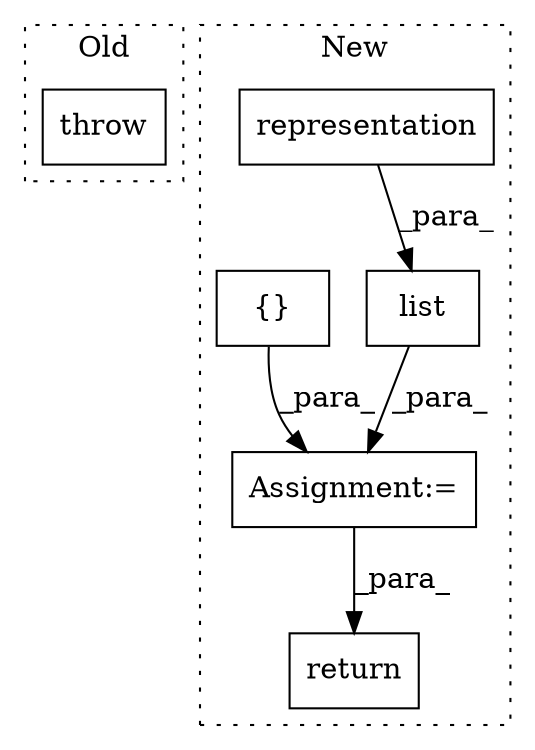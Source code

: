digraph G {
subgraph cluster0 {
1 [label="throw" a="53" s="478" l="6" shape="box"];
label = "Old";
style="dotted";
}
subgraph cluster1 {
2 [label="representation" a="32" s="1202" l="16" shape="box"];
3 [label="Assignment:=" a="7" s="1190" l="1" shape="box"];
4 [label="return" a="41" s="1247" l="7" shape="box"];
5 [label="{}" a="4" s="1231,1239" l="1,1" shape="box"];
6 [label="list" a="32" s="1192,1218" l="5,1" shape="box"];
label = "New";
style="dotted";
}
2 -> 6 [label="_para_"];
3 -> 4 [label="_para_"];
5 -> 3 [label="_para_"];
6 -> 3 [label="_para_"];
}
